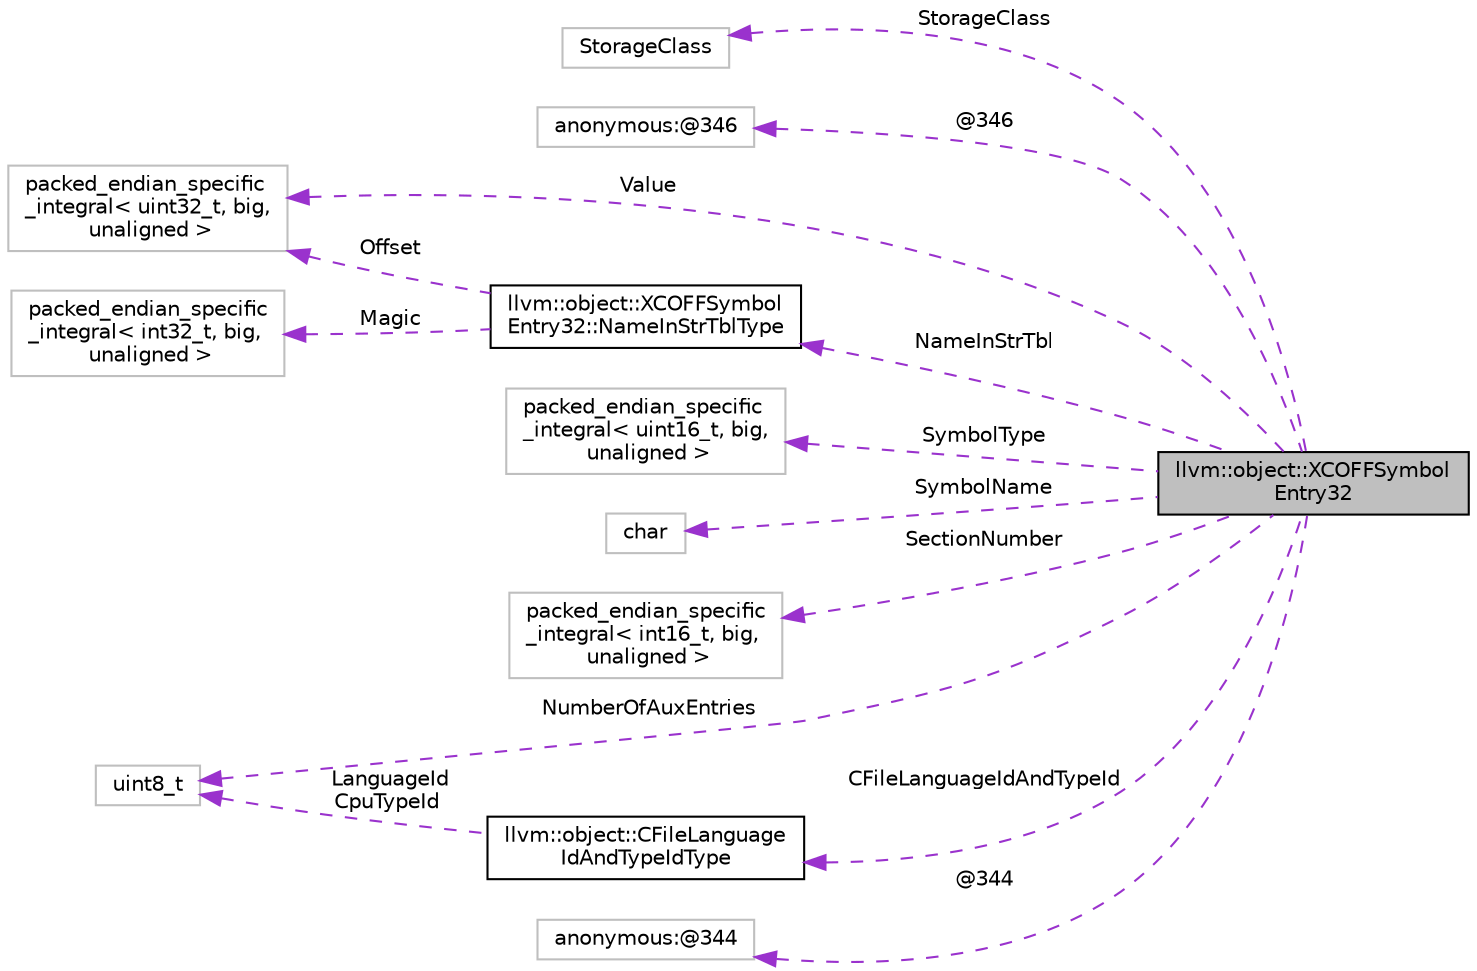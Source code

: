 digraph "llvm::object::XCOFFSymbolEntry32"
{
 // LATEX_PDF_SIZE
  bgcolor="transparent";
  edge [fontname="Helvetica",fontsize="10",labelfontname="Helvetica",labelfontsize="10"];
  node [fontname="Helvetica",fontsize="10",shape=record];
  rankdir="LR";
  Node1 [label="llvm::object::XCOFFSymbol\lEntry32",height=0.2,width=0.4,color="black", fillcolor="grey75", style="filled", fontcolor="black",tooltip=" "];
  Node2 -> Node1 [dir="back",color="darkorchid3",fontsize="10",style="dashed",label=" StorageClass" ,fontname="Helvetica"];
  Node2 [label="StorageClass",height=0.2,width=0.4,color="grey75",tooltip=" "];
  Node3 -> Node1 [dir="back",color="darkorchid3",fontsize="10",style="dashed",label=" @346" ,fontname="Helvetica"];
  Node3 [label="anonymous:@346",height=0.2,width=0.4,color="grey75",tooltip=" "];
  Node4 -> Node1 [dir="back",color="darkorchid3",fontsize="10",style="dashed",label=" NameInStrTbl" ,fontname="Helvetica"];
  Node4 [label="llvm::object::XCOFFSymbol\lEntry32::NameInStrTblType",height=0.2,width=0.4,color="black",URL="$structllvm_1_1object_1_1XCOFFSymbolEntry32_1_1NameInStrTblType.html",tooltip=" "];
  Node5 -> Node4 [dir="back",color="darkorchid3",fontsize="10",style="dashed",label=" Offset" ,fontname="Helvetica"];
  Node5 [label="packed_endian_specific\l_integral\< uint32_t, big,\l unaligned \>",height=0.2,width=0.4,color="grey75",tooltip=" "];
  Node6 -> Node4 [dir="back",color="darkorchid3",fontsize="10",style="dashed",label=" Magic" ,fontname="Helvetica"];
  Node6 [label="packed_endian_specific\l_integral\< int32_t, big,\l unaligned \>",height=0.2,width=0.4,color="grey75",tooltip=" "];
  Node7 -> Node1 [dir="back",color="darkorchid3",fontsize="10",style="dashed",label=" SymbolType" ,fontname="Helvetica"];
  Node7 [label="packed_endian_specific\l_integral\< uint16_t, big,\l unaligned \>",height=0.2,width=0.4,color="grey75",tooltip=" "];
  Node8 -> Node1 [dir="back",color="darkorchid3",fontsize="10",style="dashed",label=" SymbolName" ,fontname="Helvetica"];
  Node8 [label="char",height=0.2,width=0.4,color="grey75",tooltip=" "];
  Node9 -> Node1 [dir="back",color="darkorchid3",fontsize="10",style="dashed",label=" SectionNumber" ,fontname="Helvetica"];
  Node9 [label="packed_endian_specific\l_integral\< int16_t, big,\l unaligned \>",height=0.2,width=0.4,color="grey75",tooltip=" "];
  Node5 -> Node1 [dir="back",color="darkorchid3",fontsize="10",style="dashed",label=" Value" ,fontname="Helvetica"];
  Node10 -> Node1 [dir="back",color="darkorchid3",fontsize="10",style="dashed",label=" CFileLanguageIdAndTypeId" ,fontname="Helvetica"];
  Node10 [label="llvm::object::CFileLanguage\lIdAndTypeIdType",height=0.2,width=0.4,color="black",URL="$structllvm_1_1object_1_1CFileLanguageIdAndTypeIdType.html",tooltip=" "];
  Node11 -> Node10 [dir="back",color="darkorchid3",fontsize="10",style="dashed",label=" LanguageId\nCpuTypeId" ,fontname="Helvetica"];
  Node11 [label="uint8_t",height=0.2,width=0.4,color="grey75",tooltip=" "];
  Node11 -> Node1 [dir="back",color="darkorchid3",fontsize="10",style="dashed",label=" NumberOfAuxEntries" ,fontname="Helvetica"];
  Node12 -> Node1 [dir="back",color="darkorchid3",fontsize="10",style="dashed",label=" @344" ,fontname="Helvetica"];
  Node12 [label="anonymous:@344",height=0.2,width=0.4,color="grey75",tooltip=" "];
}
